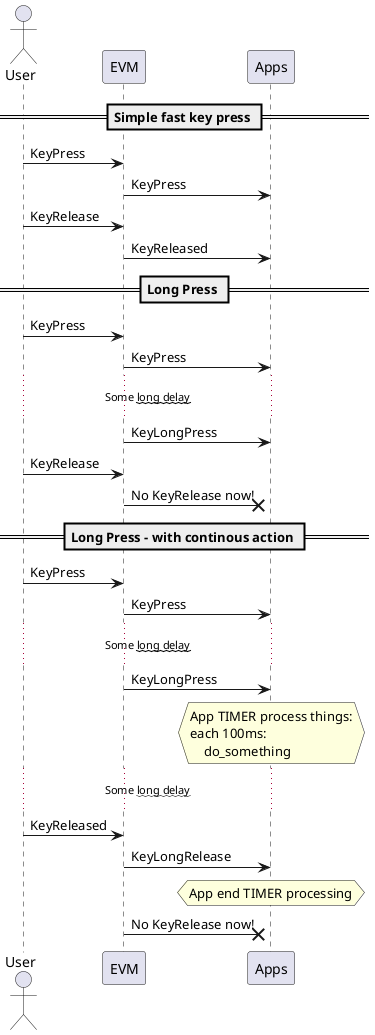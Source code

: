 @startuml

actor User

== Simple fast key press ==

User -> EVM : KeyPress
EVM->Apps: KeyPress
User-> EVM: KeyRelease
EVM->Apps: KeyReleased

== Long Press ==

User -> EVM : KeyPress
EVM->Apps: KeyPress
... Some ~~long delay~~ ...
EVM->Apps: KeyLongPress
User-> EVM: KeyRelease
EVM -x Apps: No KeyRelease now!

== Long Press - with continous action ==

User -> EVM : KeyPress
EVM->Apps: KeyPress
... Some ~~long delay~~ ...
EVM->Apps: KeyLongPress
        hnote over Apps
            App TIMER process things:
            each 100ms:
                do_something
        endhnote
... Some ~~long delay~~ ...
User->EVM: KeyReleased
EVM-> Apps: KeyLongRelease
        hnote over Apps
            App end TIMER processing
        endhnote
EVM -x Apps: No KeyRelease now!

@enduml

